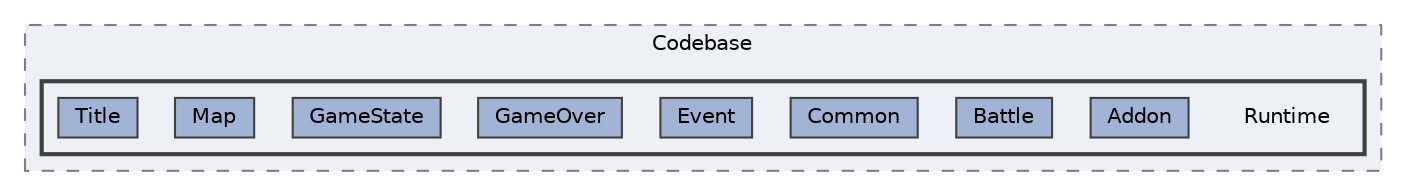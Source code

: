 digraph "C:/Users/むずでょ/Documents/Unity Projects/RMU-1-00-00-Research/Assets/RPGMaker/Codebase/Runtime"
{
 // LATEX_PDF_SIZE
  bgcolor="transparent";
  edge [fontname=Helvetica,fontsize=10,labelfontname=Helvetica,labelfontsize=10];
  node [fontname=Helvetica,fontsize=10,shape=box,height=0.2,width=0.4];
  compound=true
  subgraph clusterdir_e4eaad1086fa9efbeccbdd4863071d25 {
    graph [ bgcolor="#edf0f7", pencolor="grey50", label="Codebase", fontname=Helvetica,fontsize=10 style="filled,dashed", URL="dir_e4eaad1086fa9efbeccbdd4863071d25.html",tooltip=""]
  subgraph clusterdir_f75b6d0a85c69be80d5afad8cb782400 {
    graph [ bgcolor="#edf0f7", pencolor="grey25", label="", fontname=Helvetica,fontsize=10 style="filled,bold", URL="dir_f75b6d0a85c69be80d5afad8cb782400.html",tooltip=""]
    dir_f75b6d0a85c69be80d5afad8cb782400 [shape=plaintext, label="Runtime"];
  dir_7519f95c37a7fb146fa4cf7569024839 [label="Addon", fillcolor="#a2b4d6", color="grey25", style="filled", URL="dir_7519f95c37a7fb146fa4cf7569024839.html",tooltip=""];
  dir_190d260d2888529f12d44ec0d567bb1d [label="Battle", fillcolor="#a2b4d6", color="grey25", style="filled", URL="dir_190d260d2888529f12d44ec0d567bb1d.html",tooltip=""];
  dir_64542edba55a3c422c76926457571498 [label="Common", fillcolor="#a2b4d6", color="grey25", style="filled", URL="dir_64542edba55a3c422c76926457571498.html",tooltip=""];
  dir_985f8ab5cf3eaa27d3ed18c5c6baf0fe [label="Event", fillcolor="#a2b4d6", color="grey25", style="filled", URL="dir_985f8ab5cf3eaa27d3ed18c5c6baf0fe.html",tooltip=""];
  dir_af3bf46f3b4e56dabf2acb997e9b49a2 [label="GameOver", fillcolor="#a2b4d6", color="grey25", style="filled", URL="dir_af3bf46f3b4e56dabf2acb997e9b49a2.html",tooltip=""];
  dir_ea9c41da3697e154f57eda7c0b1a2707 [label="GameState", fillcolor="#a2b4d6", color="grey25", style="filled", URL="dir_ea9c41da3697e154f57eda7c0b1a2707.html",tooltip=""];
  dir_bab00a1c1d11957d455b1704e2a64cde [label="Map", fillcolor="#a2b4d6", color="grey25", style="filled", URL="dir_bab00a1c1d11957d455b1704e2a64cde.html",tooltip=""];
  dir_fb845b390091b715cdeb3251ebc3127f [label="Title", fillcolor="#a2b4d6", color="grey25", style="filled", URL="dir_fb845b390091b715cdeb3251ebc3127f.html",tooltip=""];
  }
  }
}
